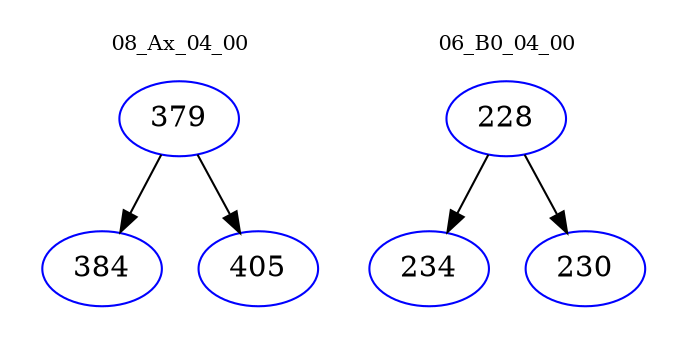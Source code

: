 digraph{
subgraph cluster_0 {
color = white
label = "08_Ax_04_00";
fontsize=10;
T0_379 [label="379", color="blue"]
T0_379 -> T0_384 [color="black"]
T0_384 [label="384", color="blue"]
T0_379 -> T0_405 [color="black"]
T0_405 [label="405", color="blue"]
}
subgraph cluster_1 {
color = white
label = "06_B0_04_00";
fontsize=10;
T1_228 [label="228", color="blue"]
T1_228 -> T1_234 [color="black"]
T1_234 [label="234", color="blue"]
T1_228 -> T1_230 [color="black"]
T1_230 [label="230", color="blue"]
}
}
